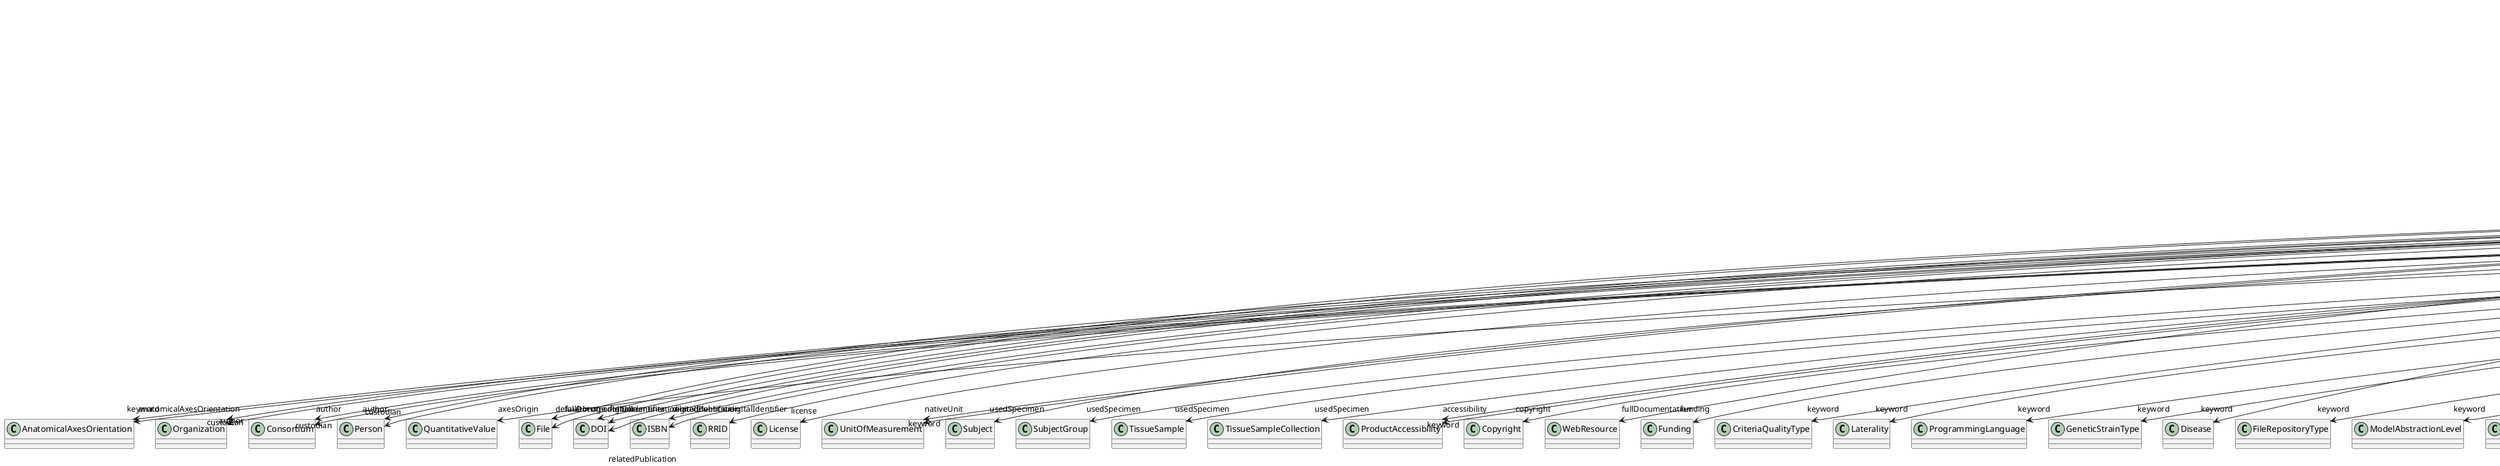 @startuml
class CommonCoordinateSpaceVersion {
+abbreviation
+anatomicalAxesOrientation
+author
+axesOrigin
+defaultImage
+digitalIdentifier
+isAlternativeVersionOf
+isNewVersionOf
+license
+nativeUnit
+ontologyIdentifier
+usedSpecimen
+accessibility
+copyright
+custodian
+description
+fullDocumentation
+fullName
+funding
+homepage
+howToCite
+keyword
+otherContribution
+relatedPublication
+releaseDate
+repository
+shortName
+supportChannel
+versionIdentifier
+versionInnovation

}
CommonCoordinateSpaceVersion -d-> "anatomicalAxesOrientation" AnatomicalAxesOrientation
CommonCoordinateSpaceVersion -d-> "author" Organization
CommonCoordinateSpaceVersion -d-> "author" Consortium
CommonCoordinateSpaceVersion -d-> "author" Person
CommonCoordinateSpaceVersion -d-> "axesOrigin" QuantitativeValue
CommonCoordinateSpaceVersion -d-> "defaultImage" File
CommonCoordinateSpaceVersion -d-> "digitalIdentifier" DOI
CommonCoordinateSpaceVersion -d-> "digitalIdentifier" ISBN
CommonCoordinateSpaceVersion -d-> "digitalIdentifier" RRID
CommonCoordinateSpaceVersion -d-> "isAlternativeVersionOf" CommonCoordinateSpaceVersion
CommonCoordinateSpaceVersion -d-> "isNewVersionOf" CommonCoordinateSpaceVersion
CommonCoordinateSpaceVersion -d-> "license" License
CommonCoordinateSpaceVersion -d-> "nativeUnit" UnitOfMeasurement
CommonCoordinateSpaceVersion -d-> "usedSpecimen" Subject
CommonCoordinateSpaceVersion -d-> "usedSpecimen" SubjectGroup
CommonCoordinateSpaceVersion -d-> "usedSpecimen" TissueSample
CommonCoordinateSpaceVersion -d-> "usedSpecimen" TissueSampleCollection
CommonCoordinateSpaceVersion -d-> "accessibility" ProductAccessibility
CommonCoordinateSpaceVersion -d-> "copyright" Copyright
CommonCoordinateSpaceVersion -d-> "custodian" Organization
CommonCoordinateSpaceVersion -d-> "custodian" Consortium
CommonCoordinateSpaceVersion -d-> "custodian" Person
CommonCoordinateSpaceVersion -d-> "fullDocumentation" DOI
CommonCoordinateSpaceVersion -d-> "fullDocumentation" File
CommonCoordinateSpaceVersion -d-> "fullDocumentation" WebResource
CommonCoordinateSpaceVersion -d-> "funding" Funding
CommonCoordinateSpaceVersion -d-> "keyword" CriteriaQualityType
CommonCoordinateSpaceVersion -d-> "keyword" Laterality
CommonCoordinateSpaceVersion -d-> "keyword" ProgrammingLanguage
CommonCoordinateSpaceVersion -d-> "keyword" GeneticStrainType
CommonCoordinateSpaceVersion -d-> "keyword" Disease
CommonCoordinateSpaceVersion -d-> "keyword" FileRepositoryType
CommonCoordinateSpaceVersion -d-> "keyword" ModelAbstractionLevel
CommonCoordinateSpaceVersion -d-> "keyword" ActionStatusType
CommonCoordinateSpaceVersion -d-> "keyword" OperatingDevice
CommonCoordinateSpaceVersion -d-> "keyword" GustatoryStimulusType
CommonCoordinateSpaceVersion -d-> "keyword" OperatingSystem
CommonCoordinateSpaceVersion -d-> "keyword" EducationalLevel
CommonCoordinateSpaceVersion -d-> "keyword" TypeOfUncertainty
CommonCoordinateSpaceVersion -d-> "keyword" PreparationType
CommonCoordinateSpaceVersion -d-> "keyword" AnatomicalAxesOrientation
CommonCoordinateSpaceVersion -d-> "keyword" Language
CommonCoordinateSpaceVersion -d-> "keyword" SubjectAttribute
CommonCoordinateSpaceVersion -d-> "keyword" AgeCategory
CommonCoordinateSpaceVersion -d-> "keyword" Handedness
CommonCoordinateSpaceVersion -d-> "keyword" Terminology
CommonCoordinateSpaceVersion -d-> "keyword" QualitativeOverlap
CommonCoordinateSpaceVersion -d-> "keyword" StimulationTechnique
CommonCoordinateSpaceVersion -d-> "keyword" BreedingType
CommonCoordinateSpaceVersion -d-> "keyword" DataType
CommonCoordinateSpaceVersion -d-> "keyword" Species
CommonCoordinateSpaceVersion -d-> "keyword" CranialWindowConstructionType
CommonCoordinateSpaceVersion -d-> "keyword" ElectricalStimulusType
CommonCoordinateSpaceVersion -d-> "keyword" CranialWindowReinforcementType
CommonCoordinateSpaceVersion -d-> "keyword" SoftwareFeature
CommonCoordinateSpaceVersion -d-> "keyword" Service
CommonCoordinateSpaceVersion -d-> "keyword" SoftwareApplicationCategory
CommonCoordinateSpaceVersion -d-> "keyword" Colormap
CommonCoordinateSpaceVersion -d-> "keyword" ChemicalMixtureType
CommonCoordinateSpaceVersion -d-> "keyword" SetupType
CommonCoordinateSpaceVersion -d-> "keyword" AnatomicalPlane
CommonCoordinateSpaceVersion -d-> "keyword" TissueSampleType
CommonCoordinateSpaceVersion -d-> "keyword" Technique
CommonCoordinateSpaceVersion -d-> "keyword" OrganismSystem
CommonCoordinateSpaceVersion -d-> "keyword" DifferenceMeasure
CommonCoordinateSpaceVersion -d-> "keyword" OpticalStimulusType
CommonCoordinateSpaceVersion -d-> "keyword" AnnotationCriteriaType
CommonCoordinateSpaceVersion -d-> "keyword" ExperimentalApproach
CommonCoordinateSpaceVersion -d-> "keyword" DiseaseModel
CommonCoordinateSpaceVersion -d-> "keyword" OrganismSubstance
CommonCoordinateSpaceVersion -d-> "keyword" PatchClampVariation
CommonCoordinateSpaceVersion -d-> "keyword" MetaDataModelType
CommonCoordinateSpaceVersion -d-> "keyword" ModelScope
CommonCoordinateSpaceVersion -d-> "keyword" CellType
CommonCoordinateSpaceVersion -d-> "keyword" Organ
CommonCoordinateSpaceVersion -d-> "keyword" SubcellularEntity
CommonCoordinateSpaceVersion -d-> "keyword" MeasuredQuantity
CommonCoordinateSpaceVersion -d-> "keyword" SemanticDataType
CommonCoordinateSpaceVersion -d-> "keyword" UBERONParcellation
CommonCoordinateSpaceVersion -d-> "keyword" VisualStimulusType
CommonCoordinateSpaceVersion -d-> "keyword" AnatomicalIdentificationType
CommonCoordinateSpaceVersion -d-> "keyword" EthicsAssessment
CommonCoordinateSpaceVersion -d-> "keyword" BiologicalSex
CommonCoordinateSpaceVersion -d-> "keyword" TermSuggestion
CommonCoordinateSpaceVersion -d-> "keyword" ProductAccessibility
CommonCoordinateSpaceVersion -d-> "keyword" ContributionType
CommonCoordinateSpaceVersion -d-> "keyword" AuditoryStimulusType
CommonCoordinateSpaceVersion -d-> "keyword" TissueSampleAttribute
CommonCoordinateSpaceVersion -d-> "keyword" MolecularEntity
CommonCoordinateSpaceVersion -d-> "keyword" AtlasType
CommonCoordinateSpaceVersion -d-> "keyword" CellCultureType
CommonCoordinateSpaceVersion -d-> "keyword" BiologicalProcess
CommonCoordinateSpaceVersion -d-> "keyword" TactileStimulusType
CommonCoordinateSpaceVersion -d-> "keyword" LearningResourceType
CommonCoordinateSpaceVersion -d-> "keyword" AnalysisTechnique
CommonCoordinateSpaceVersion -d-> "keyword" DeviceType
CommonCoordinateSpaceVersion -d-> "keyword" StimulationApproach
CommonCoordinateSpaceVersion -d-> "keyword" MeasuredSignalType
CommonCoordinateSpaceVersion -d-> "keyword" FileBundleGrouping
CommonCoordinateSpaceVersion -d-> "keyword" AnnotationType
CommonCoordinateSpaceVersion -d-> "keyword" OlfactoryStimulusType
CommonCoordinateSpaceVersion -d-> "keyword" BiologicalOrder
CommonCoordinateSpaceVersion -d-> "keyword" UnitOfMeasurement
CommonCoordinateSpaceVersion -d-> "keyword" FileUsageRole
CommonCoordinateSpaceVersion -d-> "otherContribution" Contribution
CommonCoordinateSpaceVersion -d-> "relatedPublication" Chapter
CommonCoordinateSpaceVersion -d-> "relatedPublication" Book
CommonCoordinateSpaceVersion -d-> "relatedPublication" ScholarlyArticle
CommonCoordinateSpaceVersion -d-> "relatedPublication" ISBN
CommonCoordinateSpaceVersion -d-> "relatedPublication" ISSN
CommonCoordinateSpaceVersion -d-> "relatedPublication" HANDLE
CommonCoordinateSpaceVersion -d-> "relatedPublication" DOI
CommonCoordinateSpaceVersion -d-> "repository" FileRepository

@enduml